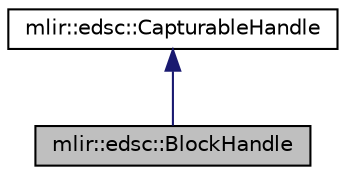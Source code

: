 digraph "mlir::edsc::BlockHandle"
{
  bgcolor="transparent";
  edge [fontname="Helvetica",fontsize="10",labelfontname="Helvetica",labelfontsize="10"];
  node [fontname="Helvetica",fontsize="10",shape=record];
  Node0 [label="mlir::edsc::BlockHandle",height=0.2,width=0.4,color="black", fillcolor="grey75", style="filled", fontcolor="black"];
  Node1 -> Node0 [dir="back",color="midnightblue",fontsize="10",style="solid",fontname="Helvetica"];
  Node1 [label="mlir::edsc::CapturableHandle",height=0.2,width=0.4,color="black",URL="$classmlir_1_1edsc_1_1CapturableHandle.html",tooltip="Base class for ValueHandle, OperationHandle and BlockHandle. "];
}
